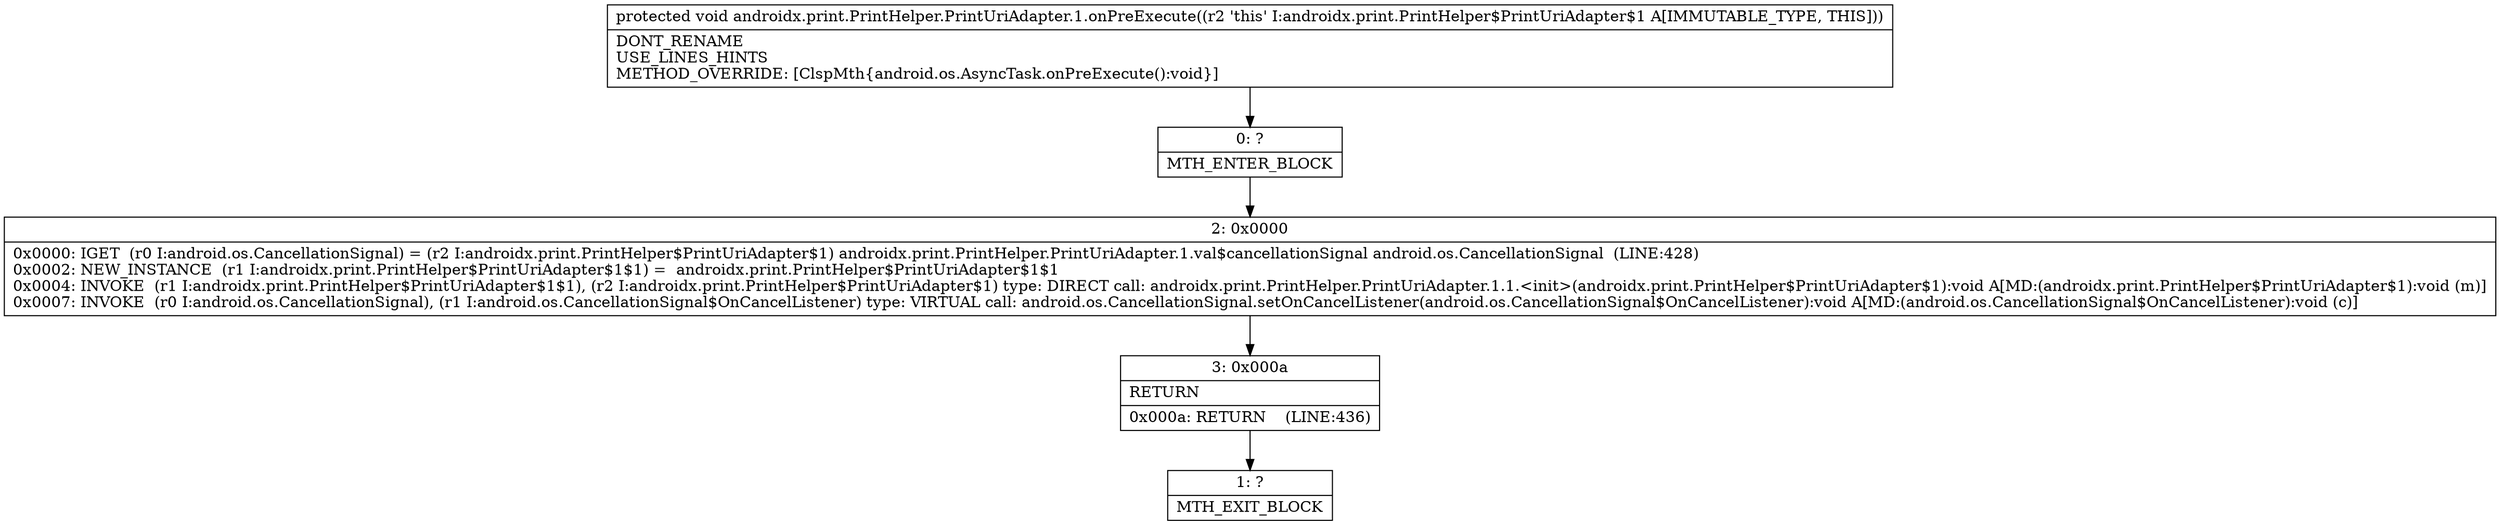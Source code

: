 digraph "CFG forandroidx.print.PrintHelper.PrintUriAdapter.1.onPreExecute()V" {
Node_0 [shape=record,label="{0\:\ ?|MTH_ENTER_BLOCK\l}"];
Node_2 [shape=record,label="{2\:\ 0x0000|0x0000: IGET  (r0 I:android.os.CancellationSignal) = (r2 I:androidx.print.PrintHelper$PrintUriAdapter$1) androidx.print.PrintHelper.PrintUriAdapter.1.val$cancellationSignal android.os.CancellationSignal  (LINE:428)\l0x0002: NEW_INSTANCE  (r1 I:androidx.print.PrintHelper$PrintUriAdapter$1$1) =  androidx.print.PrintHelper$PrintUriAdapter$1$1 \l0x0004: INVOKE  (r1 I:androidx.print.PrintHelper$PrintUriAdapter$1$1), (r2 I:androidx.print.PrintHelper$PrintUriAdapter$1) type: DIRECT call: androidx.print.PrintHelper.PrintUriAdapter.1.1.\<init\>(androidx.print.PrintHelper$PrintUriAdapter$1):void A[MD:(androidx.print.PrintHelper$PrintUriAdapter$1):void (m)]\l0x0007: INVOKE  (r0 I:android.os.CancellationSignal), (r1 I:android.os.CancellationSignal$OnCancelListener) type: VIRTUAL call: android.os.CancellationSignal.setOnCancelListener(android.os.CancellationSignal$OnCancelListener):void A[MD:(android.os.CancellationSignal$OnCancelListener):void (c)]\l}"];
Node_3 [shape=record,label="{3\:\ 0x000a|RETURN\l|0x000a: RETURN    (LINE:436)\l}"];
Node_1 [shape=record,label="{1\:\ ?|MTH_EXIT_BLOCK\l}"];
MethodNode[shape=record,label="{protected void androidx.print.PrintHelper.PrintUriAdapter.1.onPreExecute((r2 'this' I:androidx.print.PrintHelper$PrintUriAdapter$1 A[IMMUTABLE_TYPE, THIS]))  | DONT_RENAME\lUSE_LINES_HINTS\lMETHOD_OVERRIDE: [ClspMth\{android.os.AsyncTask.onPreExecute():void\}]\l}"];
MethodNode -> Node_0;Node_0 -> Node_2;
Node_2 -> Node_3;
Node_3 -> Node_1;
}

